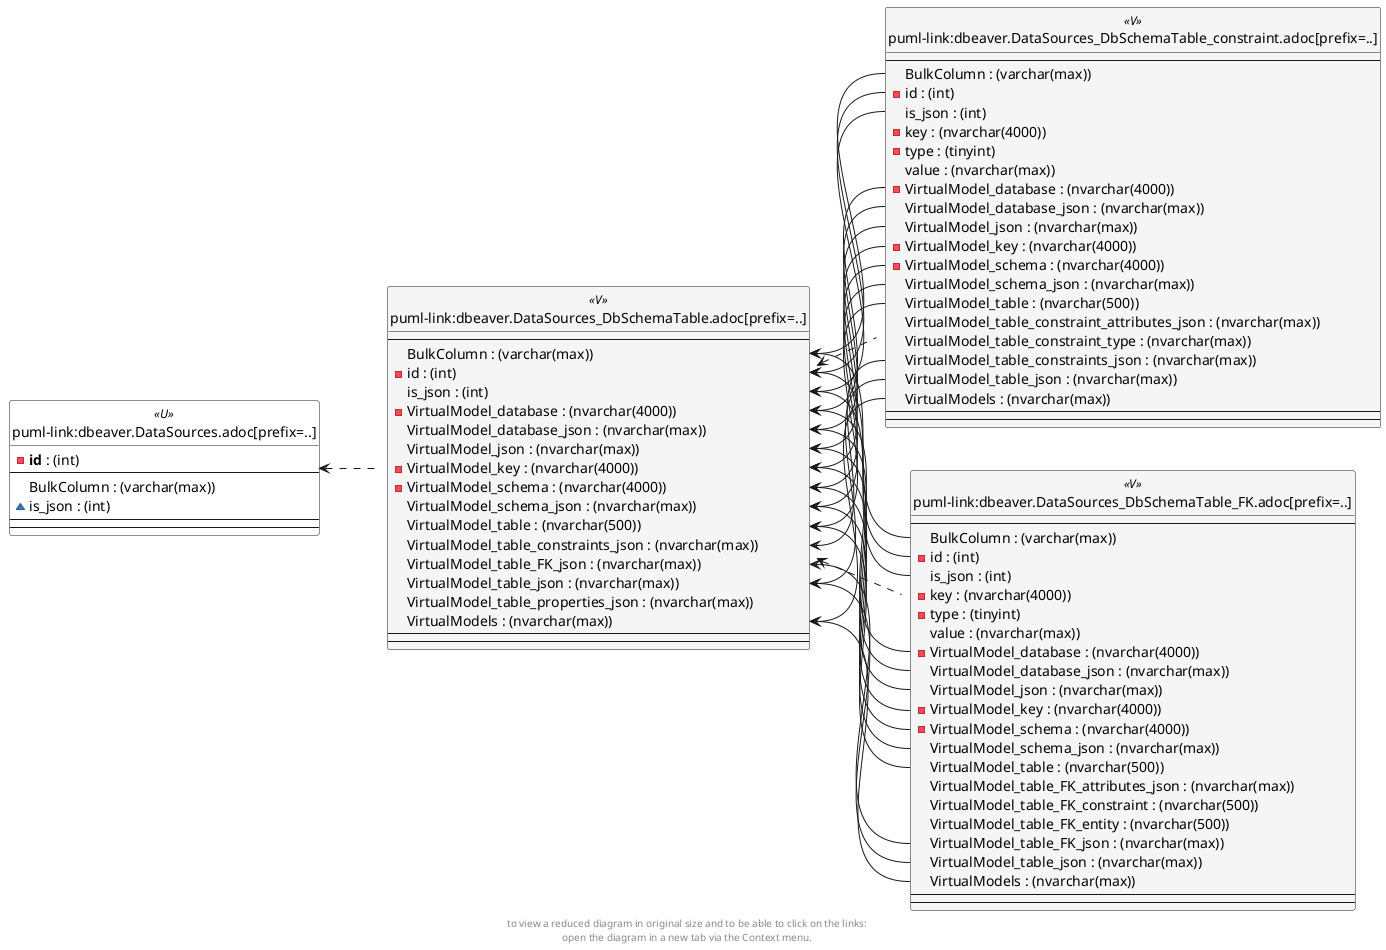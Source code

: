 @startuml
left to right direction
'top to bottom direction
hide circle
'avoide "." issues:
set namespaceSeparator none


skinparam class {
  BackgroundColor White
  BackgroundColor<<FN>> Yellow
  BackgroundColor<<FS>> Yellow
  BackgroundColor<<FT>> LightGray
  BackgroundColor<<IF>> Yellow
  BackgroundColor<<IS>> Yellow
  BackgroundColor<<P>> Aqua
  BackgroundColor<<PC>> Aqua
  BackgroundColor<<SN>> Yellow
  BackgroundColor<<SO>> SlateBlue
  BackgroundColor<<TF>> LightGray
  BackgroundColor<<TR>> Tomato
  BackgroundColor<<U>> White
  BackgroundColor<<V>> WhiteSmoke
  BackgroundColor<<X>> Aqua
}


entity "puml-link:dbeaver.DataSources.adoc[prefix=..]" as dbeaver.DataSources << U >> {
  - **id** : (int)
  --
  BulkColumn : (varchar(max))
  ~ is_json : (int)
  --
  --
}

entity "puml-link:dbeaver.DataSources_DbSchemaTable.adoc[prefix=..]" as dbeaver.DataSources_DbSchemaTable << V >> {
  --
  BulkColumn : (varchar(max))
  - id : (int)
  is_json : (int)
  - VirtualModel_database : (nvarchar(4000))
  VirtualModel_database_json : (nvarchar(max))
  VirtualModel_json : (nvarchar(max))
  - VirtualModel_key : (nvarchar(4000))
  - VirtualModel_schema : (nvarchar(4000))
  VirtualModel_schema_json : (nvarchar(max))
  VirtualModel_table : (nvarchar(500))
  VirtualModel_table_constraints_json : (nvarchar(max))
  VirtualModel_table_FK_json : (nvarchar(max))
  VirtualModel_table_json : (nvarchar(max))
  VirtualModel_table_properties_json : (nvarchar(max))
  VirtualModels : (nvarchar(max))
  --
  --
}

entity "puml-link:dbeaver.DataSources_DbSchemaTable_constraint.adoc[prefix=..]" as dbeaver.DataSources_DbSchemaTable_constraint << V >> {
  --
  BulkColumn : (varchar(max))
  - id : (int)
  is_json : (int)
  - key : (nvarchar(4000))
  - type : (tinyint)
  value : (nvarchar(max))
  - VirtualModel_database : (nvarchar(4000))
  VirtualModel_database_json : (nvarchar(max))
  VirtualModel_json : (nvarchar(max))
  - VirtualModel_key : (nvarchar(4000))
  - VirtualModel_schema : (nvarchar(4000))
  VirtualModel_schema_json : (nvarchar(max))
  VirtualModel_table : (nvarchar(500))
  VirtualModel_table_constraint_attributes_json : (nvarchar(max))
  VirtualModel_table_constraint_type : (nvarchar(max))
  VirtualModel_table_constraints_json : (nvarchar(max))
  VirtualModel_table_json : (nvarchar(max))
  VirtualModels : (nvarchar(max))
  --
  --
}

entity "puml-link:dbeaver.DataSources_DbSchemaTable_FK.adoc[prefix=..]" as dbeaver.DataSources_DbSchemaTable_FK << V >> {
  --
  BulkColumn : (varchar(max))
  - id : (int)
  is_json : (int)
  - key : (nvarchar(4000))
  - type : (tinyint)
  value : (nvarchar(max))
  - VirtualModel_database : (nvarchar(4000))
  VirtualModel_database_json : (nvarchar(max))
  VirtualModel_json : (nvarchar(max))
  - VirtualModel_key : (nvarchar(4000))
  - VirtualModel_schema : (nvarchar(4000))
  VirtualModel_schema_json : (nvarchar(max))
  VirtualModel_table : (nvarchar(500))
  VirtualModel_table_FK_attributes_json : (nvarchar(max))
  VirtualModel_table_FK_constraint : (nvarchar(500))
  VirtualModel_table_FK_entity : (nvarchar(500))
  VirtualModel_table_FK_json : (nvarchar(max))
  VirtualModel_table_json : (nvarchar(max))
  VirtualModels : (nvarchar(max))
  --
  --
}

dbeaver.DataSources <.. dbeaver.DataSources_DbSchemaTable
dbeaver.DataSources_DbSchemaTable <.. dbeaver.DataSources_DbSchemaTable_constraint
dbeaver.DataSources_DbSchemaTable <.. dbeaver.DataSources_DbSchemaTable_FK
dbeaver.DataSources_DbSchemaTable::BulkColumn <-- dbeaver.DataSources_DbSchemaTable_constraint::BulkColumn
dbeaver.DataSources_DbSchemaTable::BulkColumn <-- dbeaver.DataSources_DbSchemaTable_FK::BulkColumn
dbeaver.DataSources_DbSchemaTable::id <-- dbeaver.DataSources_DbSchemaTable_constraint::id
dbeaver.DataSources_DbSchemaTable::id <-- dbeaver.DataSources_DbSchemaTable_FK::id
dbeaver.DataSources_DbSchemaTable::is_json <-- dbeaver.DataSources_DbSchemaTable_constraint::is_json
dbeaver.DataSources_DbSchemaTable::is_json <-- dbeaver.DataSources_DbSchemaTable_FK::is_json
dbeaver.DataSources_DbSchemaTable::VirtualModel_database <-- dbeaver.DataSources_DbSchemaTable_constraint::VirtualModel_database
dbeaver.DataSources_DbSchemaTable::VirtualModel_database <-- dbeaver.DataSources_DbSchemaTable_FK::VirtualModel_database
dbeaver.DataSources_DbSchemaTable::VirtualModel_database_json <-- dbeaver.DataSources_DbSchemaTable_constraint::VirtualModel_database_json
dbeaver.DataSources_DbSchemaTable::VirtualModel_database_json <-- dbeaver.DataSources_DbSchemaTable_FK::VirtualModel_database_json
dbeaver.DataSources_DbSchemaTable::VirtualModel_json <-- dbeaver.DataSources_DbSchemaTable_constraint::VirtualModel_json
dbeaver.DataSources_DbSchemaTable::VirtualModel_json <-- dbeaver.DataSources_DbSchemaTable_FK::VirtualModel_json
dbeaver.DataSources_DbSchemaTable::VirtualModel_key <-- dbeaver.DataSources_DbSchemaTable_constraint::VirtualModel_key
dbeaver.DataSources_DbSchemaTable::VirtualModel_key <-- dbeaver.DataSources_DbSchemaTable_FK::VirtualModel_key
dbeaver.DataSources_DbSchemaTable::VirtualModel_schema <-- dbeaver.DataSources_DbSchemaTable_constraint::VirtualModel_schema
dbeaver.DataSources_DbSchemaTable::VirtualModel_schema <-- dbeaver.DataSources_DbSchemaTable_FK::VirtualModel_schema
dbeaver.DataSources_DbSchemaTable::VirtualModel_schema_json <-- dbeaver.DataSources_DbSchemaTable_constraint::VirtualModel_schema_json
dbeaver.DataSources_DbSchemaTable::VirtualModel_schema_json <-- dbeaver.DataSources_DbSchemaTable_FK::VirtualModel_schema_json
dbeaver.DataSources_DbSchemaTable::VirtualModel_table <-- dbeaver.DataSources_DbSchemaTable_constraint::VirtualModel_table
dbeaver.DataSources_DbSchemaTable::VirtualModel_table <-- dbeaver.DataSources_DbSchemaTable_FK::VirtualModel_table
dbeaver.DataSources_DbSchemaTable::VirtualModel_table_constraints_json <-- dbeaver.DataSources_DbSchemaTable_constraint::VirtualModel_table_constraints_json
dbeaver.DataSources_DbSchemaTable::VirtualModel_table_FK_json <-- dbeaver.DataSources_DbSchemaTable_FK::VirtualModel_table_FK_json
dbeaver.DataSources_DbSchemaTable::VirtualModel_table_json <-- dbeaver.DataSources_DbSchemaTable_constraint::VirtualModel_table_json
dbeaver.DataSources_DbSchemaTable::VirtualModel_table_json <-- dbeaver.DataSources_DbSchemaTable_FK::VirtualModel_table_json
dbeaver.DataSources_DbSchemaTable::VirtualModels <-- dbeaver.DataSources_DbSchemaTable_constraint::VirtualModels
dbeaver.DataSources_DbSchemaTable::VirtualModels <-- dbeaver.DataSources_DbSchemaTable_FK::VirtualModels
footer
to view a reduced diagram in original size and to be able to click on the links:
open the diagram in a new tab via the Context menu.
end footer

@enduml

